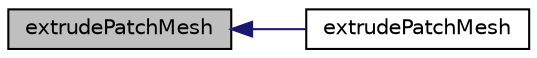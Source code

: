 digraph "extrudePatchMesh"
{
  bgcolor="transparent";
  edge [fontname="Helvetica",fontsize="10",labelfontname="Helvetica",labelfontsize="10"];
  node [fontname="Helvetica",fontsize="10",shape=record];
  rankdir="LR";
  Node1 [label="extrudePatchMesh",height=0.2,width=0.4,color="black", fillcolor="grey75", style="filled", fontcolor="black"];
  Node1 -> Node2 [dir="back",color="midnightblue",fontsize="10",style="solid",fontname="Helvetica"];
  Node2 [label="extrudePatchMesh",height=0.2,width=0.4,color="black",URL="$a00726.html#ad451bae27c6e7710f75c2c28e585bdf5",tooltip="Construct from mesh, patch, dictionary and new mesh. "];
}
